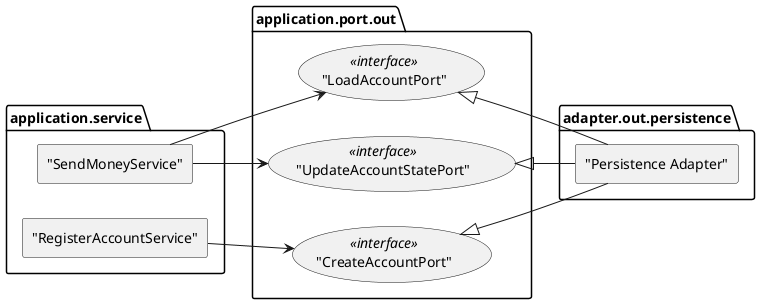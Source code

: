 @startuml
'https://plantuml.com/component-diagram

set separator none
left to right direction

skinparam componentStyle rectangle

package "application.service" {
    ["SendMoneyService"] as sms
    ["RegisterAccountService"] as ras
}

package "application.port.out" {
    ("LoadAccountPort") <<interface>> as lap
    ("UpdateAccountStatePort") <<interface>> as uasp
    ("CreateAccountPort") <<interface>> as cap
}

package "adapter.out.persistence" {
    ["Persistence Adapter"] as pa
}

sms --> lap
sms --> uasp
ras --> cap

lap <|-- pa
uasp <|-- pa
cap <|-- pa

@enduml
